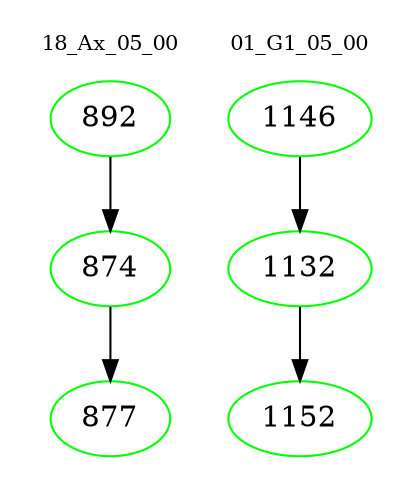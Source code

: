 digraph{
subgraph cluster_0 {
color = white
label = "18_Ax_05_00";
fontsize=10;
T0_892 [label="892", color="green"]
T0_892 -> T0_874 [color="black"]
T0_874 [label="874", color="green"]
T0_874 -> T0_877 [color="black"]
T0_877 [label="877", color="green"]
}
subgraph cluster_1 {
color = white
label = "01_G1_05_00";
fontsize=10;
T1_1146 [label="1146", color="green"]
T1_1146 -> T1_1132 [color="black"]
T1_1132 [label="1132", color="green"]
T1_1132 -> T1_1152 [color="black"]
T1_1152 [label="1152", color="green"]
}
}
